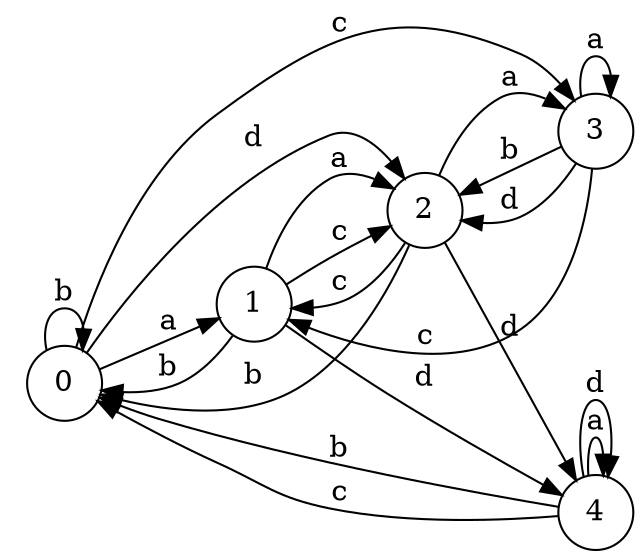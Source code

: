 digraph n4_5 {
__start0 [label="" shape="none"];

rankdir=LR;
size="8,5";

s0 [style="filled", color="black", fillcolor="white" shape="circle", label="0"];
s1 [style="filled", color="black", fillcolor="white" shape="circle", label="1"];
s2 [style="filled", color="black", fillcolor="white" shape="circle", label="2"];
s3 [style="filled", color="black", fillcolor="white" shape="circle", label="3"];
s4 [style="filled", color="black", fillcolor="white" shape="circle", label="4"];
s0 -> s1 [label="a"];
s0 -> s0 [label="b"];
s0 -> s3 [label="c"];
s0 -> s2 [label="d"];
s1 -> s2 [label="a"];
s1 -> s0 [label="b"];
s1 -> s2 [label="c"];
s1 -> s4 [label="d"];
s2 -> s3 [label="a"];
s2 -> s0 [label="b"];
s2 -> s1 [label="c"];
s2 -> s4 [label="d"];
s3 -> s3 [label="a"];
s3 -> s2 [label="b"];
s3 -> s1 [label="c"];
s3 -> s2 [label="d"];
s4 -> s4 [label="a"];
s4 -> s0 [label="b"];
s4 -> s0 [label="c"];
s4 -> s4 [label="d"];

}
